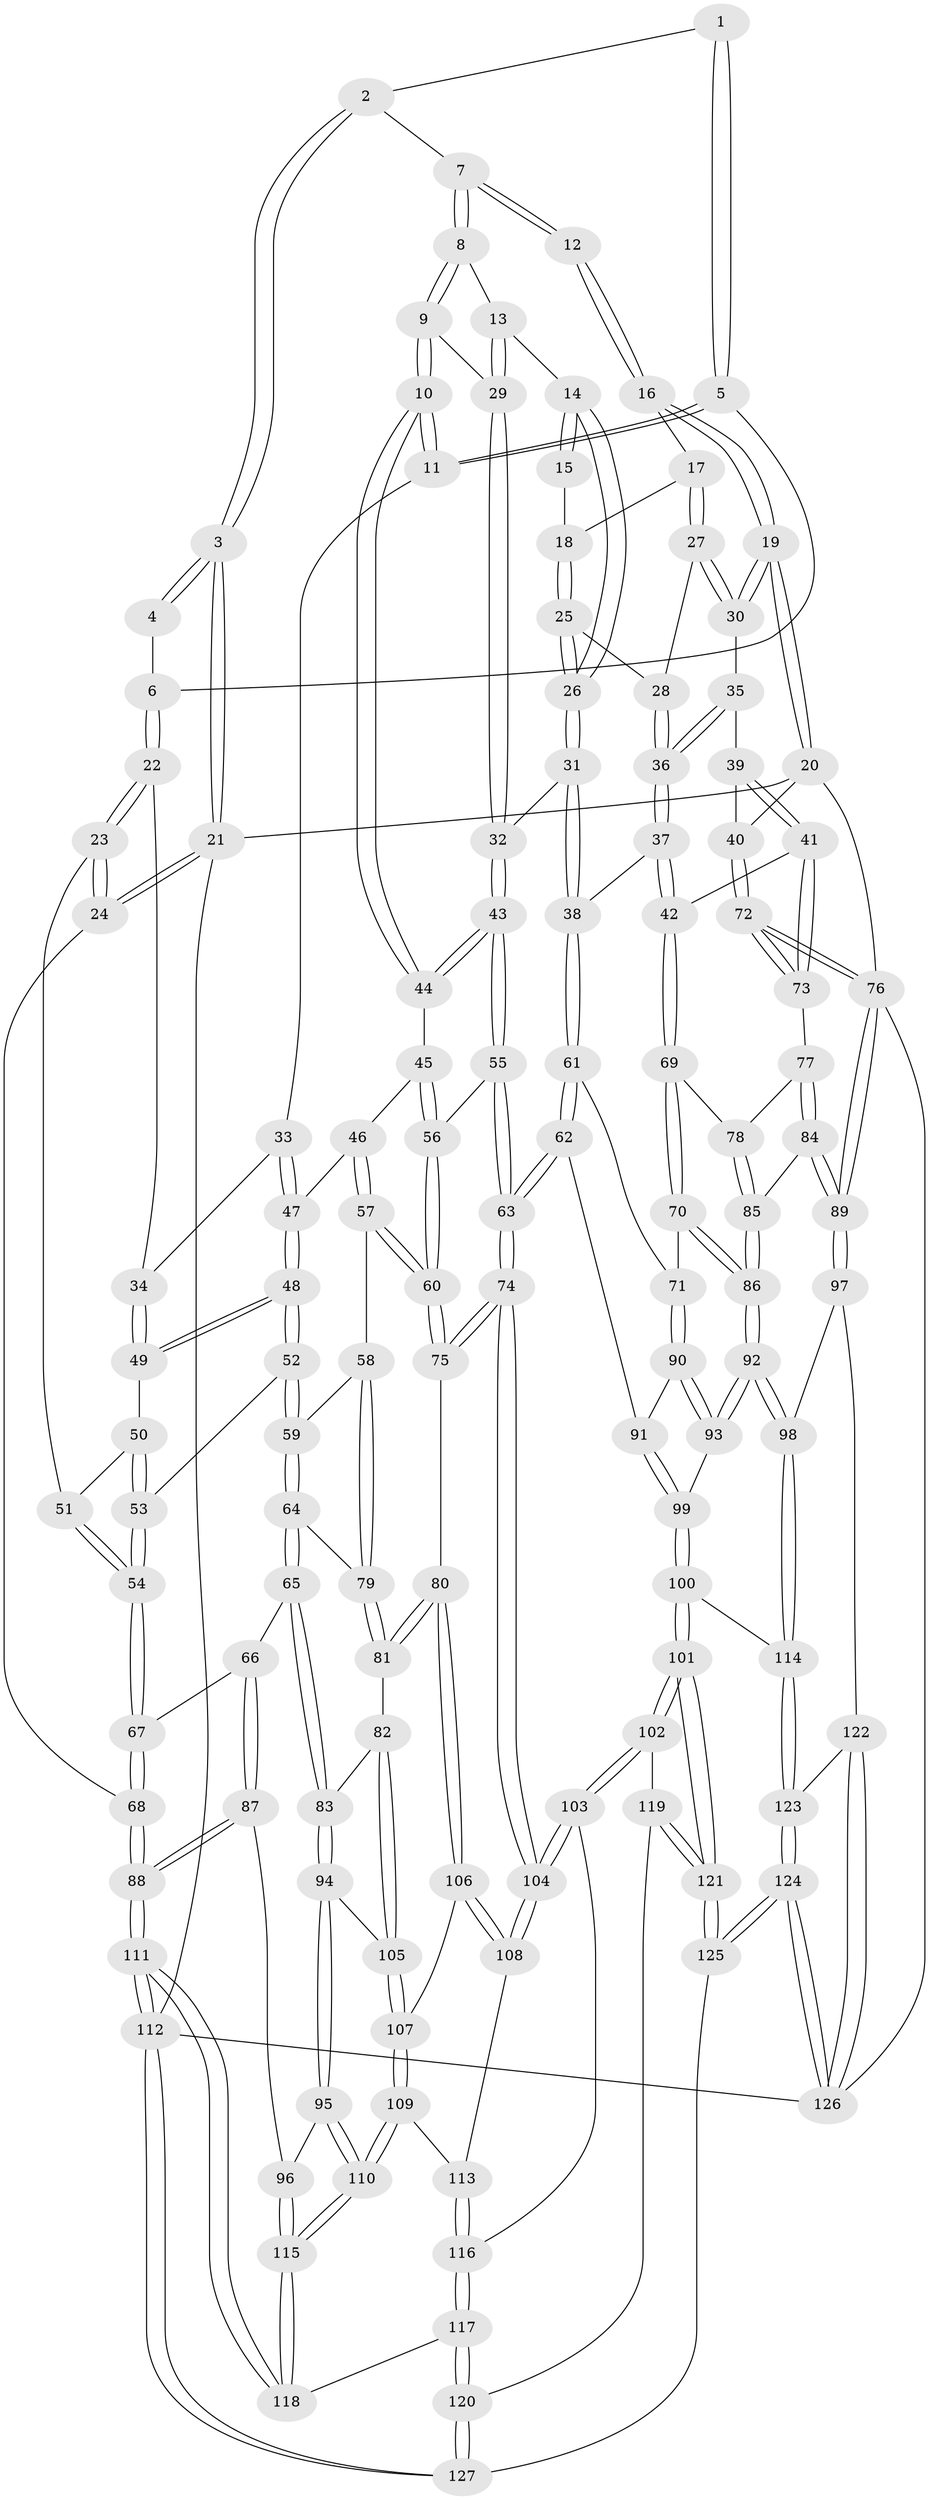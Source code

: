 // coarse degree distribution, {3: 0.5625, 2: 0.125, 4: 0.171875, 5: 0.125, 6: 0.015625}
// Generated by graph-tools (version 1.1) at 2025/54/03/04/25 22:54:34]
// undirected, 127 vertices, 314 edges
graph export_dot {
  node [color=gray90,style=filled];
  1 [pos="+0.26702002818960613+0"];
  2 [pos="+0.2777680396660223+0"];
  3 [pos="+0+0"];
  4 [pos="+0.0797217984243539+0.06444813718654337"];
  5 [pos="+0.249692111120267+0.09804456322234395"];
  6 [pos="+0.0831941701126965+0.1327018870845599"];
  7 [pos="+0.5797691180732298+0"];
  8 [pos="+0.5677841741688207+0"];
  9 [pos="+0.44767821031003546+0.19216255642385346"];
  10 [pos="+0.3621744798364673+0.23651475680211206"];
  11 [pos="+0.270375248151049+0.14991062208091127"];
  12 [pos="+0.7338863346620145+0"];
  13 [pos="+0.6307864700126457+0.1443839963605344"];
  14 [pos="+0.6754962445386465+0.18092440764340764"];
  15 [pos="+0.7144503256338139+0.10349398554181125"];
  16 [pos="+1+0"];
  17 [pos="+0.8789438205097059+0"];
  18 [pos="+0.7416234640953712+0.1663605909546642"];
  19 [pos="+1+0"];
  20 [pos="+1+0"];
  21 [pos="+0+0"];
  22 [pos="+0+0.1813844652258661"];
  23 [pos="+0+0.180770193887018"];
  24 [pos="+0+0.1737008318005414"];
  25 [pos="+0.7245939599520722+0.1979895638537491"];
  26 [pos="+0.701750293381055+0.20976467024408488"];
  27 [pos="+0.8244516665567924+0.19115362753705206"];
  28 [pos="+0.7934654793525057+0.2088941493304095"];
  29 [pos="+0.5458585781246874+0.22896545646725613"];
  30 [pos="+0.8730721898107254+0.23147327118190275"];
  31 [pos="+0.6768907566134181+0.32837884344316565"];
  32 [pos="+0.6129119503244448+0.32097267718642664"];
  33 [pos="+0.16040922947934408+0.24762739812147588"];
  34 [pos="+0.0955308980673691+0.24838383142765436"];
  35 [pos="+0.8742738837009028+0.2539830358925343"];
  36 [pos="+0.8207870237208249+0.29840831510327664"];
  37 [pos="+0.7899799579971997+0.35994891346270946"];
  38 [pos="+0.7205958359987257+0.37410293830867747"];
  39 [pos="+0.9011606240986054+0.26503130660963214"];
  40 [pos="+1+0.1334008111869856"];
  41 [pos="+0.9567025598266573+0.4161020180770663"];
  42 [pos="+0.9350703795205596+0.4166181111131354"];
  43 [pos="+0.49784208300272303+0.3915817198622682"];
  44 [pos="+0.3618913688735186+0.24926040548770975"];
  45 [pos="+0.31387878651759826+0.3275283779094727"];
  46 [pos="+0.2815477693354038+0.3510076267211875"];
  47 [pos="+0.18362723513648832+0.35106382675195125"];
  48 [pos="+0.15186782881962604+0.3739389020315812"];
  49 [pos="+0.09445772202801189+0.2795363199181461"];
  50 [pos="+0.06608584427497155+0.3359292952536182"];
  51 [pos="+0.04277362356882522+0.33792607278192877"];
  52 [pos="+0.14471249198365752+0.38245777985994456"];
  53 [pos="+0.13248535205677306+0.3846851907618023"];
  54 [pos="+0.03662829263584345+0.45447116919221114"];
  55 [pos="+0.49223667083415024+0.43368887068914147"];
  56 [pos="+0.38582526675686224+0.46955743824542057"];
  57 [pos="+0.2665153182168685+0.42986205664159266"];
  58 [pos="+0.23396843945299017+0.48272838646046884"];
  59 [pos="+0.15413296650392982+0.4043740281125133"];
  60 [pos="+0.3726411938869413+0.48852832403032603"];
  61 [pos="+0.7042318851751399+0.4636739746389286"];
  62 [pos="+0.6078316903705557+0.5431020931071644"];
  63 [pos="+0.5585347476192514+0.544453085734851"];
  64 [pos="+0.13701616039233583+0.5112995626948127"];
  65 [pos="+0.09749325645797105+0.5383709873233274"];
  66 [pos="+0.027510565125526642+0.5002108729597046"];
  67 [pos="+0.00936264942951067+0.48792031081349074"];
  68 [pos="+0+0.48968685646418136"];
  69 [pos="+0.8247295526979874+0.5350195502734996"];
  70 [pos="+0.803885351190599+0.5436270274065066"];
  71 [pos="+0.7909285023161333+0.5417968107562905"];
  72 [pos="+1+0.4176433816566893"];
  73 [pos="+1+0.43106770238084946"];
  74 [pos="+0.5012822244702925+0.6087572924130157"];
  75 [pos="+0.347154554248744+0.5646744438379845"];
  76 [pos="+1+0.8036844280982818"];
  77 [pos="+0.9456525156518751+0.5463783968675507"];
  78 [pos="+0.9009517338307248+0.5665820944333176"];
  79 [pos="+0.23328067432810987+0.4910423309666585"];
  80 [pos="+0.3275629021076755+0.5752103200032703"];
  81 [pos="+0.2798435336344527+0.56787479971608"];
  82 [pos="+0.2494738667946502+0.5900539627486415"];
  83 [pos="+0.1024605540498139+0.5500436449523264"];
  84 [pos="+0.9450259147237554+0.6113389482876667"];
  85 [pos="+0.8913695707461714+0.6096066021889223"];
  86 [pos="+0.8594706610523738+0.6477624227403469"];
  87 [pos="+0.03452878055501029+0.712886017920574"];
  88 [pos="+0+0.7842897904038918"];
  89 [pos="+1+0.7942093190719699"];
  90 [pos="+0.7557785788074981+0.6105449569866757"];
  91 [pos="+0.6276130522646541+0.5729446856626674"];
  92 [pos="+0.8573986773200172+0.7169004699251008"];
  93 [pos="+0.7510033730612933+0.6891875222719208"];
  94 [pos="+0.1092745746601212+0.649833550925773"];
  95 [pos="+0.07471816626002148+0.6975147737564926"];
  96 [pos="+0.05474222446475786+0.710303214155669"];
  97 [pos="+0.9576212949932567+0.8026126400850259"];
  98 [pos="+0.901103418719415+0.7640617810013013"];
  99 [pos="+0.6837359768153952+0.7114747876079477"];
  100 [pos="+0.6043606367194381+0.8281136540384301"];
  101 [pos="+0.5761463561618982+0.8307447662202478"];
  102 [pos="+0.5440853426926824+0.8158066088470617"];
  103 [pos="+0.5084320370136618+0.7825665632577392"];
  104 [pos="+0.4946400013642747+0.7522507947772784"];
  105 [pos="+0.21065189983629676+0.6480640472871967"];
  106 [pos="+0.33552757188426796+0.651041717027413"];
  107 [pos="+0.22895470208159202+0.7002465244875815"];
  108 [pos="+0.351963462932484+0.702316661793016"];
  109 [pos="+0.23282993932782706+0.7372431297033119"];
  110 [pos="+0.20990852616693445+0.7558572103910138"];
  111 [pos="+0+0.9554027695523395"];
  112 [pos="+0+1"];
  113 [pos="+0.29576964373234393+0.7526649316430325"];
  114 [pos="+0.6292786194526041+0.842984023660264"];
  115 [pos="+0.16665494213139465+0.885748656221821"];
  116 [pos="+0.32479169706478184+0.8428670809072881"];
  117 [pos="+0.2532057912246885+0.9702124383729034"];
  118 [pos="+0.1670787336790537+0.8927855752195688"];
  119 [pos="+0.43089352673397013+0.9160487415327435"];
  120 [pos="+0.262111065342158+0.9950571141904799"];
  121 [pos="+0.5108657787065914+1"];
  122 [pos="+0.8914654407637036+0.8778744498508931"];
  123 [pos="+0.7419807832706141+0.9474305379715892"];
  124 [pos="+0.7411380445358247+1"];
  125 [pos="+0.5021466787047997+1"];
  126 [pos="+0.950972324806072+1"];
  127 [pos="+0.2776779513428441+1"];
  1 -- 2;
  1 -- 5;
  1 -- 5;
  2 -- 3;
  2 -- 3;
  2 -- 7;
  3 -- 4;
  3 -- 4;
  3 -- 21;
  3 -- 21;
  4 -- 6;
  5 -- 6;
  5 -- 11;
  5 -- 11;
  6 -- 22;
  6 -- 22;
  7 -- 8;
  7 -- 8;
  7 -- 12;
  7 -- 12;
  8 -- 9;
  8 -- 9;
  8 -- 13;
  9 -- 10;
  9 -- 10;
  9 -- 29;
  10 -- 11;
  10 -- 11;
  10 -- 44;
  10 -- 44;
  11 -- 33;
  12 -- 16;
  12 -- 16;
  13 -- 14;
  13 -- 29;
  13 -- 29;
  14 -- 15;
  14 -- 15;
  14 -- 26;
  14 -- 26;
  15 -- 18;
  16 -- 17;
  16 -- 19;
  16 -- 19;
  17 -- 18;
  17 -- 27;
  17 -- 27;
  18 -- 25;
  18 -- 25;
  19 -- 20;
  19 -- 20;
  19 -- 30;
  19 -- 30;
  20 -- 21;
  20 -- 40;
  20 -- 76;
  21 -- 24;
  21 -- 24;
  21 -- 112;
  22 -- 23;
  22 -- 23;
  22 -- 34;
  23 -- 24;
  23 -- 24;
  23 -- 51;
  24 -- 68;
  25 -- 26;
  25 -- 26;
  25 -- 28;
  26 -- 31;
  26 -- 31;
  27 -- 28;
  27 -- 30;
  27 -- 30;
  28 -- 36;
  28 -- 36;
  29 -- 32;
  29 -- 32;
  30 -- 35;
  31 -- 32;
  31 -- 38;
  31 -- 38;
  32 -- 43;
  32 -- 43;
  33 -- 34;
  33 -- 47;
  33 -- 47;
  34 -- 49;
  34 -- 49;
  35 -- 36;
  35 -- 36;
  35 -- 39;
  36 -- 37;
  36 -- 37;
  37 -- 38;
  37 -- 42;
  37 -- 42;
  38 -- 61;
  38 -- 61;
  39 -- 40;
  39 -- 41;
  39 -- 41;
  40 -- 72;
  40 -- 72;
  41 -- 42;
  41 -- 73;
  41 -- 73;
  42 -- 69;
  42 -- 69;
  43 -- 44;
  43 -- 44;
  43 -- 55;
  43 -- 55;
  44 -- 45;
  45 -- 46;
  45 -- 56;
  45 -- 56;
  46 -- 47;
  46 -- 57;
  46 -- 57;
  47 -- 48;
  47 -- 48;
  48 -- 49;
  48 -- 49;
  48 -- 52;
  48 -- 52;
  49 -- 50;
  50 -- 51;
  50 -- 53;
  50 -- 53;
  51 -- 54;
  51 -- 54;
  52 -- 53;
  52 -- 59;
  52 -- 59;
  53 -- 54;
  53 -- 54;
  54 -- 67;
  54 -- 67;
  55 -- 56;
  55 -- 63;
  55 -- 63;
  56 -- 60;
  56 -- 60;
  57 -- 58;
  57 -- 60;
  57 -- 60;
  58 -- 59;
  58 -- 79;
  58 -- 79;
  59 -- 64;
  59 -- 64;
  60 -- 75;
  60 -- 75;
  61 -- 62;
  61 -- 62;
  61 -- 71;
  62 -- 63;
  62 -- 63;
  62 -- 91;
  63 -- 74;
  63 -- 74;
  64 -- 65;
  64 -- 65;
  64 -- 79;
  65 -- 66;
  65 -- 83;
  65 -- 83;
  66 -- 67;
  66 -- 87;
  66 -- 87;
  67 -- 68;
  67 -- 68;
  68 -- 88;
  68 -- 88;
  69 -- 70;
  69 -- 70;
  69 -- 78;
  70 -- 71;
  70 -- 86;
  70 -- 86;
  71 -- 90;
  71 -- 90;
  72 -- 73;
  72 -- 73;
  72 -- 76;
  72 -- 76;
  73 -- 77;
  74 -- 75;
  74 -- 75;
  74 -- 104;
  74 -- 104;
  75 -- 80;
  76 -- 89;
  76 -- 89;
  76 -- 126;
  77 -- 78;
  77 -- 84;
  77 -- 84;
  78 -- 85;
  78 -- 85;
  79 -- 81;
  79 -- 81;
  80 -- 81;
  80 -- 81;
  80 -- 106;
  80 -- 106;
  81 -- 82;
  82 -- 83;
  82 -- 105;
  82 -- 105;
  83 -- 94;
  83 -- 94;
  84 -- 85;
  84 -- 89;
  84 -- 89;
  85 -- 86;
  85 -- 86;
  86 -- 92;
  86 -- 92;
  87 -- 88;
  87 -- 88;
  87 -- 96;
  88 -- 111;
  88 -- 111;
  89 -- 97;
  89 -- 97;
  90 -- 91;
  90 -- 93;
  90 -- 93;
  91 -- 99;
  91 -- 99;
  92 -- 93;
  92 -- 93;
  92 -- 98;
  92 -- 98;
  93 -- 99;
  94 -- 95;
  94 -- 95;
  94 -- 105;
  95 -- 96;
  95 -- 110;
  95 -- 110;
  96 -- 115;
  96 -- 115;
  97 -- 98;
  97 -- 122;
  98 -- 114;
  98 -- 114;
  99 -- 100;
  99 -- 100;
  100 -- 101;
  100 -- 101;
  100 -- 114;
  101 -- 102;
  101 -- 102;
  101 -- 121;
  101 -- 121;
  102 -- 103;
  102 -- 103;
  102 -- 119;
  103 -- 104;
  103 -- 104;
  103 -- 116;
  104 -- 108;
  104 -- 108;
  105 -- 107;
  105 -- 107;
  106 -- 107;
  106 -- 108;
  106 -- 108;
  107 -- 109;
  107 -- 109;
  108 -- 113;
  109 -- 110;
  109 -- 110;
  109 -- 113;
  110 -- 115;
  110 -- 115;
  111 -- 112;
  111 -- 112;
  111 -- 118;
  111 -- 118;
  112 -- 127;
  112 -- 127;
  112 -- 126;
  113 -- 116;
  113 -- 116;
  114 -- 123;
  114 -- 123;
  115 -- 118;
  115 -- 118;
  116 -- 117;
  116 -- 117;
  117 -- 118;
  117 -- 120;
  117 -- 120;
  119 -- 120;
  119 -- 121;
  119 -- 121;
  120 -- 127;
  120 -- 127;
  121 -- 125;
  121 -- 125;
  122 -- 123;
  122 -- 126;
  122 -- 126;
  123 -- 124;
  123 -- 124;
  124 -- 125;
  124 -- 125;
  124 -- 126;
  124 -- 126;
  125 -- 127;
}
